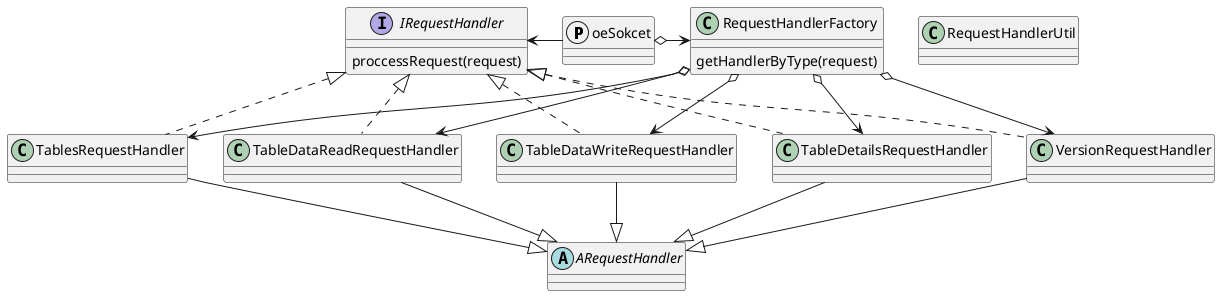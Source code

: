 @startuml

protocol oeSokcet

interface IRequestHandler {
    {method} proccessRequest(request)
}

class RequestHandlerFactory {
    {method} getHandlerByType(request)
}

abstract ARequestHandler {

}

class RequestHandlerUtil {

}

class VersionRequestHandler {

}

class TablesRequestHandler {
    
}

class TableDataReadRequestHandler {
    
}

class TableDataWriteRequestHandler {
    
}

class TableDetailsRequestHandler {
    
}

oeSokcet o-> RequestHandlerFactory
IRequestHandler <- oeSokcet
IRequestHandler <|-[dashed]- VersionRequestHandler
IRequestHandler <|-[dashed]- TablesRequestHandler
IRequestHandler <|-[dashed]- TableDataReadRequestHandler
IRequestHandler <|-[dashed]- TableDataWriteRequestHandler
IRequestHandler <|-[dashed]- TableDetailsRequestHandler

RequestHandlerFactory o--> VersionRequestHandler
RequestHandlerFactory o--> TablesRequestHandler
RequestHandlerFactory o--> TableDataReadRequestHandler
RequestHandlerFactory o--> TableDataWriteRequestHandler
RequestHandlerFactory o-->  TableDetailsRequestHandler

VersionRequestHandler --|> ARequestHandler
TablesRequestHandler --|> ARequestHandler
TableDataReadRequestHandler --|> ARequestHandler
TableDataWriteRequestHandler --|> ARequestHandler
TableDetailsRequestHandler --|> ARequestHandler

@enduml
